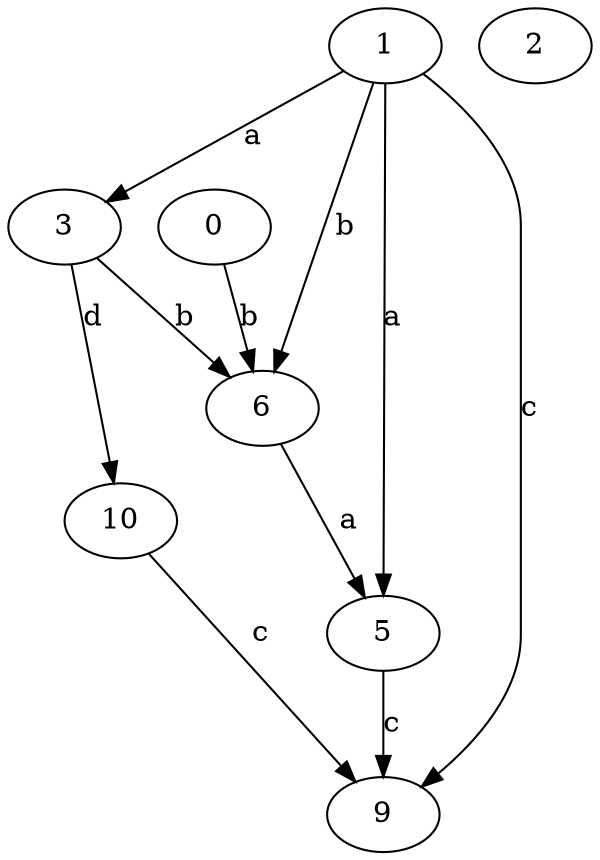 strict digraph  {
3;
0;
5;
1;
2;
6;
9;
10;
3 -> 6  [label=b];
3 -> 10  [label=d];
0 -> 6  [label=b];
5 -> 9  [label=c];
1 -> 3  [label=a];
1 -> 5  [label=a];
1 -> 6  [label=b];
1 -> 9  [label=c];
6 -> 5  [label=a];
10 -> 9  [label=c];
}

